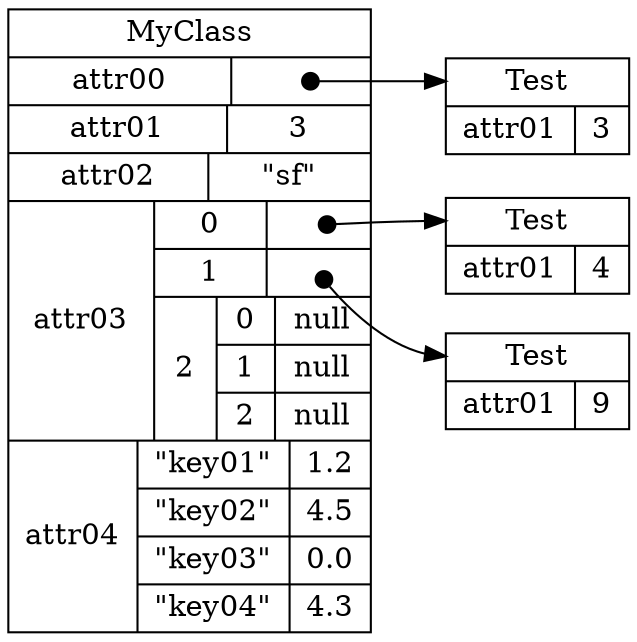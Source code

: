 digraph "MockLinkedList" {
    graph ["rankdir"="LR","compound"="true"]

    "B" [shape="record","label"="<_C>Test|{attr01|3}"];
    "C" [shape="record","label"="<_C>Test|{attr01|4}"];
    "D" [shape="record","label"="<_C>Test|{attr01|9}"];

    "A" [shape="record","label"="MyClass|{attr00|<A-attr_0>}|{attr01|3}|{attr02|\"sf\"}|{attr03|{{0|<port01>}|{1|<port02>}|{2|{{0|null}|{1|null}|{2|null}}}}}|{attr04|{{\"key01\"|1.2}|{\"key02\"|4.5}|{\"key03\"|0.0}|{\"key04\"|4.3}}}","style"="filled","fillcolor"="white"];



    "A":"A-attr_0":c -> "B":"_C" ["tailclip"="false", "arrowtail"="dot", "dir"="both"];
    "A":"port01":c -> "C":"_C" ["tailclip"="false", "arrowtail"="dot", "dir"="both"];
    "A":"port02":c -> "D":"_C" ["tailclip"="false", "arrowtail"="dot", "dir"="both"];

}
